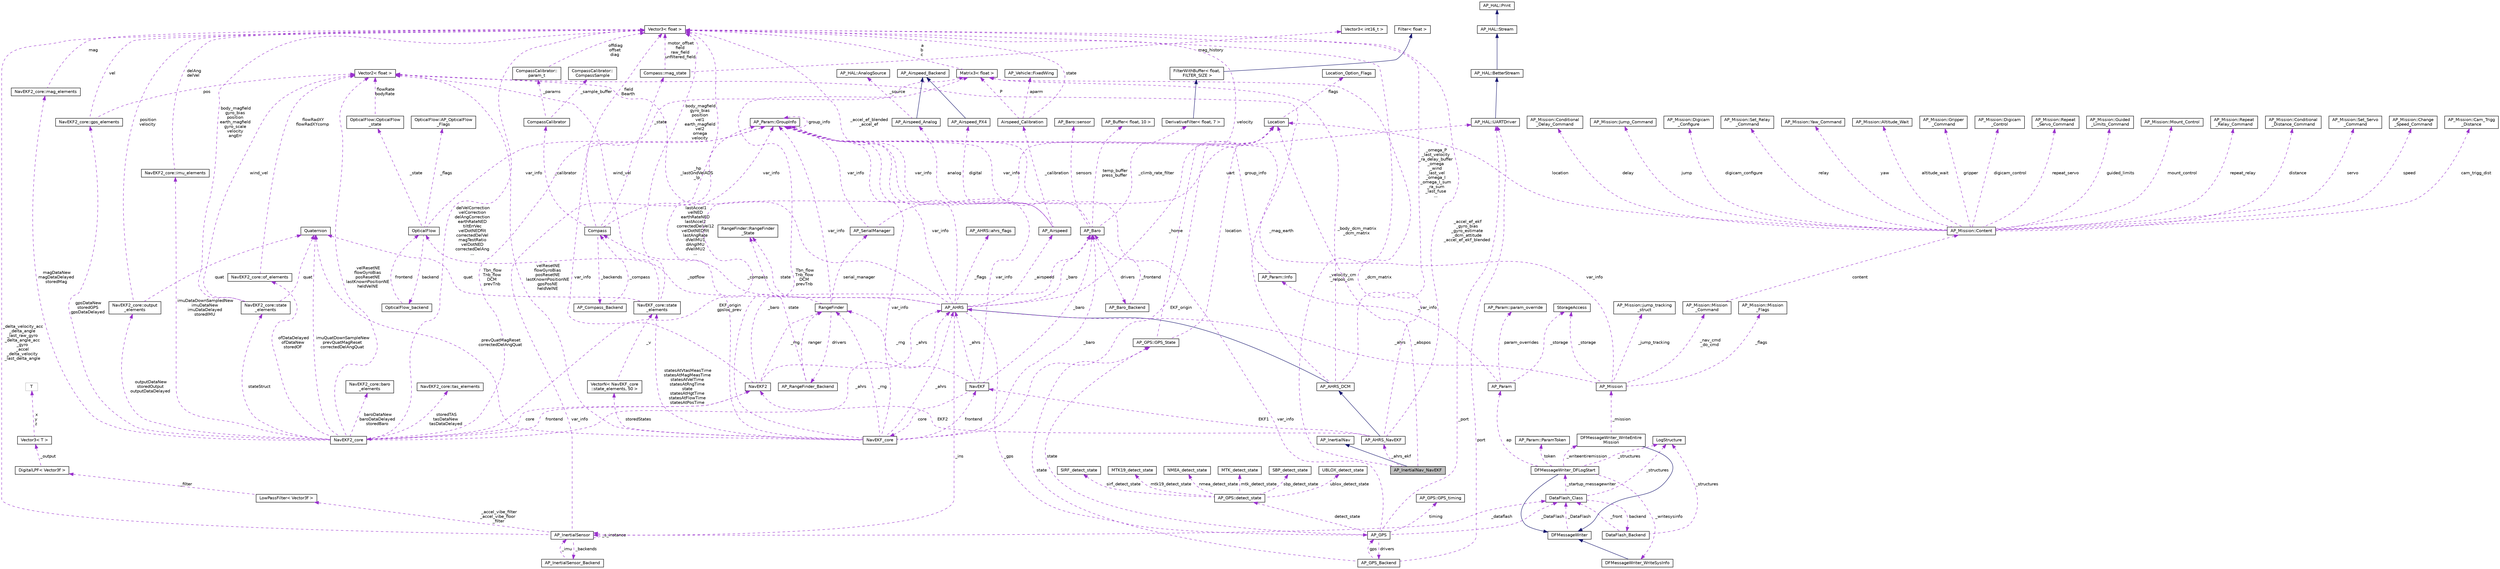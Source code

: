 digraph "AP_InertialNav_NavEKF"
{
 // INTERACTIVE_SVG=YES
  edge [fontname="Helvetica",fontsize="10",labelfontname="Helvetica",labelfontsize="10"];
  node [fontname="Helvetica",fontsize="10",shape=record];
  Node1 [label="AP_InertialNav_NavEKF",height=0.2,width=0.4,color="black", fillcolor="grey75", style="filled", fontcolor="black"];
  Node2 -> Node1 [dir="back",color="midnightblue",fontsize="10",style="solid",fontname="Helvetica"];
  Node2 [label="AP_InertialNav",height=0.2,width=0.4,color="black", fillcolor="white", style="filled",URL="$classAP__InertialNav.html",tooltip="-*- tab-width: 4; Mode: C++; c-basic-offset: 4; indent-tabs-mode: nil -*- "];
  Node3 -> Node1 [dir="back",color="darkorchid3",fontsize="10",style="dashed",label=" _ahrs_ekf" ,fontname="Helvetica"];
  Node3 [label="AP_AHRS_NavEKF",height=0.2,width=0.4,color="black", fillcolor="white", style="filled",URL="$classAP__AHRS__NavEKF.html"];
  Node4 -> Node3 [dir="back",color="midnightblue",fontsize="10",style="solid",fontname="Helvetica"];
  Node4 [label="AP_AHRS_DCM",height=0.2,width=0.4,color="black", fillcolor="white", style="filled",URL="$classAP__AHRS__DCM.html",tooltip="-*- tab-width: 4; Mode: C++; c-basic-offset: 4; indent-tabs-mode: nil -*- "];
  Node5 -> Node4 [dir="back",color="midnightblue",fontsize="10",style="solid",fontname="Helvetica"];
  Node5 [label="AP_AHRS",height=0.2,width=0.4,color="black", fillcolor="white", style="filled",URL="$classAP__AHRS.html"];
  Node6 -> Node5 [dir="back",color="darkorchid3",fontsize="10",style="dashed",label=" _flags" ,fontname="Helvetica"];
  Node6 [label="AP_AHRS::ahrs_flags",height=0.2,width=0.4,color="black", fillcolor="white", style="filled",URL="$structAP__AHRS_1_1ahrs__flags.html"];
  Node7 -> Node5 [dir="back",color="darkorchid3",fontsize="10",style="dashed",label=" _baro" ,fontname="Helvetica"];
  Node7 [label="AP_Baro",height=0.2,width=0.4,color="black", fillcolor="white", style="filled",URL="$classAP__Baro.html"];
  Node8 -> Node7 [dir="back",color="darkorchid3",fontsize="10",style="dashed",label=" sensors" ,fontname="Helvetica"];
  Node8 [label="AP_Baro::sensor",height=0.2,width=0.4,color="black", fillcolor="white", style="filled",URL="$structAP__Baro_1_1sensor.html"];
  Node9 -> Node7 [dir="back",color="darkorchid3",fontsize="10",style="dashed",label=" temp_buffer\npress_buffer" ,fontname="Helvetica"];
  Node9 [label="AP_Buffer\< float, 10 \>",height=0.2,width=0.4,color="black", fillcolor="white", style="filled",URL="$classAP__Buffer.html"];
  Node10 -> Node7 [dir="back",color="darkorchid3",fontsize="10",style="dashed",label=" _climb_rate_filter" ,fontname="Helvetica"];
  Node10 [label="DerivativeFilter\< float, 7 \>",height=0.2,width=0.4,color="black", fillcolor="white", style="filled",URL="$classDerivativeFilter.html"];
  Node11 -> Node10 [dir="back",color="midnightblue",fontsize="10",style="solid",fontname="Helvetica"];
  Node11 [label="FilterWithBuffer\< float,\l FILTER_SIZE \>",height=0.2,width=0.4,color="black", fillcolor="white", style="filled",URL="$classFilterWithBuffer.html"];
  Node12 -> Node11 [dir="back",color="midnightblue",fontsize="10",style="solid",fontname="Helvetica"];
  Node12 [label="Filter\< float \>",height=0.2,width=0.4,color="black", fillcolor="white", style="filled",URL="$classFilter.html"];
  Node13 -> Node7 [dir="back",color="darkorchid3",fontsize="10",style="dashed",label=" var_info" ,fontname="Helvetica"];
  Node13 [label="AP_Param::GroupInfo",height=0.2,width=0.4,color="black", fillcolor="white", style="filled",URL="$structAP__Param_1_1GroupInfo.html"];
  Node13 -> Node13 [dir="back",color="darkorchid3",fontsize="10",style="dashed",label=" group_info" ,fontname="Helvetica"];
  Node14 -> Node7 [dir="back",color="darkorchid3",fontsize="10",style="dashed",label=" drivers" ,fontname="Helvetica"];
  Node14 [label="AP_Baro_Backend",height=0.2,width=0.4,color="black", fillcolor="white", style="filled",URL="$classAP__Baro__Backend.html",tooltip="-*- tab-width: 4; Mode: C++; c-basic-offset: 4; indent-tabs-mode: nil -*- "];
  Node7 -> Node14 [dir="back",color="darkorchid3",fontsize="10",style="dashed",label=" _frontend" ,fontname="Helvetica"];
  Node15 -> Node5 [dir="back",color="darkorchid3",fontsize="10",style="dashed",label=" _optflow" ,fontname="Helvetica"];
  Node15 [label="OpticalFlow",height=0.2,width=0.4,color="black", fillcolor="white", style="filled",URL="$classOpticalFlow.html"];
  Node13 -> Node15 [dir="back",color="darkorchid3",fontsize="10",style="dashed",label=" var_info" ,fontname="Helvetica"];
  Node16 -> Node15 [dir="back",color="darkorchid3",fontsize="10",style="dashed",label=" _state" ,fontname="Helvetica"];
  Node16 [label="OpticalFlow::OpticalFlow\l_state",height=0.2,width=0.4,color="black", fillcolor="white", style="filled",URL="$structOpticalFlow_1_1OpticalFlow__state.html"];
  Node17 -> Node16 [dir="back",color="darkorchid3",fontsize="10",style="dashed",label=" flowRate\nbodyRate" ,fontname="Helvetica"];
  Node17 [label="Vector2\< float \>",height=0.2,width=0.4,color="black", fillcolor="white", style="filled",URL="$structVector2.html"];
  Node18 -> Node15 [dir="back",color="darkorchid3",fontsize="10",style="dashed",label=" backend" ,fontname="Helvetica"];
  Node18 [label="OpticalFlow_backend",height=0.2,width=0.4,color="black", fillcolor="white", style="filled",URL="$classOpticalFlow__backend.html"];
  Node15 -> Node18 [dir="back",color="darkorchid3",fontsize="10",style="dashed",label=" frontend" ,fontname="Helvetica"];
  Node19 -> Node15 [dir="back",color="darkorchid3",fontsize="10",style="dashed",label=" _flags" ,fontname="Helvetica"];
  Node19 [label="OpticalFlow::AP_OpticalFlow\l_Flags",height=0.2,width=0.4,color="black", fillcolor="white", style="filled",URL="$structOpticalFlow_1_1AP__OpticalFlow__Flags.html"];
  Node13 -> Node5 [dir="back",color="darkorchid3",fontsize="10",style="dashed",label=" var_info" ,fontname="Helvetica"];
  Node20 -> Node5 [dir="back",color="darkorchid3",fontsize="10",style="dashed",label=" _accel_ef_blended\n_accel_ef" ,fontname="Helvetica"];
  Node20 [label="Vector3\< float \>",height=0.2,width=0.4,color="black", fillcolor="white", style="filled",URL="$classVector3.html"];
  Node21 -> Node5 [dir="back",color="darkorchid3",fontsize="10",style="dashed",label=" _ins" ,fontname="Helvetica"];
  Node21 [label="AP_InertialSensor",height=0.2,width=0.4,color="black", fillcolor="white", style="filled",URL="$classAP__InertialSensor.html"];
  Node22 -> Node21 [dir="back",color="darkorchid3",fontsize="10",style="dashed",label=" _accel_vibe_filter\n_accel_vibe_floor\l_filter" ,fontname="Helvetica"];
  Node22 [label="LowPassFilter\< Vector3f \>",height=0.2,width=0.4,color="black", fillcolor="white", style="filled",URL="$classLowPassFilter.html"];
  Node23 -> Node22 [dir="back",color="darkorchid3",fontsize="10",style="dashed",label=" _filter" ,fontname="Helvetica"];
  Node23 [label="DigitalLPF\< Vector3f \>",height=0.2,width=0.4,color="black", fillcolor="white", style="filled",URL="$classDigitalLPF.html"];
  Node24 -> Node23 [dir="back",color="darkorchid3",fontsize="10",style="dashed",label=" _output" ,fontname="Helvetica"];
  Node24 [label="Vector3\< T \>",height=0.2,width=0.4,color="black", fillcolor="white", style="filled",URL="$classVector3.html"];
  Node25 -> Node24 [dir="back",color="darkorchid3",fontsize="10",style="dashed",label=" x\ny\nz" ,fontname="Helvetica"];
  Node25 [label="T",height=0.2,width=0.4,color="grey75", fillcolor="white", style="filled"];
  Node26 -> Node21 [dir="back",color="darkorchid3",fontsize="10",style="dashed",label=" _backends" ,fontname="Helvetica"];
  Node26 [label="AP_InertialSensor_Backend",height=0.2,width=0.4,color="black", fillcolor="white", style="filled",URL="$classAP__InertialSensor__Backend.html"];
  Node21 -> Node26 [dir="back",color="darkorchid3",fontsize="10",style="dashed",label=" _imu" ,fontname="Helvetica"];
  Node27 -> Node21 [dir="back",color="darkorchid3",fontsize="10",style="dashed",label=" _dataflash" ,fontname="Helvetica"];
  Node27 [label="DataFlash_Class",height=0.2,width=0.4,color="black", fillcolor="white", style="filled",URL="$classDataFlash__Class.html"];
  Node28 -> Node27 [dir="back",color="darkorchid3",fontsize="10",style="dashed",label=" _structures" ,fontname="Helvetica"];
  Node28 [label="LogStructure",height=0.2,width=0.4,color="black", fillcolor="white", style="filled",URL="$structLogStructure.html"];
  Node29 -> Node27 [dir="back",color="darkorchid3",fontsize="10",style="dashed",label=" backend" ,fontname="Helvetica"];
  Node29 [label="DataFlash_Backend",height=0.2,width=0.4,color="black", fillcolor="white", style="filled",URL="$classDataFlash__Backend.html"];
  Node28 -> Node29 [dir="back",color="darkorchid3",fontsize="10",style="dashed",label=" _structures" ,fontname="Helvetica"];
  Node27 -> Node29 [dir="back",color="darkorchid3",fontsize="10",style="dashed",label=" _front" ,fontname="Helvetica"];
  Node30 -> Node27 [dir="back",color="darkorchid3",fontsize="10",style="dashed",label=" _startup_messagewriter" ,fontname="Helvetica"];
  Node30 [label="DFMessageWriter_DFLogStart",height=0.2,width=0.4,color="black", fillcolor="white", style="filled",URL="$classDFMessageWriter__DFLogStart.html"];
  Node31 -> Node30 [dir="back",color="midnightblue",fontsize="10",style="solid",fontname="Helvetica"];
  Node31 [label="DFMessageWriter",height=0.2,width=0.4,color="black", fillcolor="white", style="filled",URL="$classDFMessageWriter.html"];
  Node27 -> Node31 [dir="back",color="darkorchid3",fontsize="10",style="dashed",label=" _DataFlash" ,fontname="Helvetica"];
  Node32 -> Node30 [dir="back",color="darkorchid3",fontsize="10",style="dashed",label=" _writeentiremission" ,fontname="Helvetica"];
  Node32 [label="DFMessageWriter_WriteEntire\lMission",height=0.2,width=0.4,color="black", fillcolor="white", style="filled",URL="$classDFMessageWriter__WriteEntireMission.html"];
  Node31 -> Node32 [dir="back",color="midnightblue",fontsize="10",style="solid",fontname="Helvetica"];
  Node33 -> Node32 [dir="back",color="darkorchid3",fontsize="10",style="dashed",label=" _mission" ,fontname="Helvetica"];
  Node33 [label="AP_Mission",height=0.2,width=0.4,color="black", fillcolor="white", style="filled",URL="$classAP__Mission.html",tooltip="Object managing Mission. "];
  Node34 -> Node33 [dir="back",color="darkorchid3",fontsize="10",style="dashed",label=" _storage" ,fontname="Helvetica"];
  Node34 [label="StorageAccess",height=0.2,width=0.4,color="black", fillcolor="white", style="filled",URL="$classStorageAccess.html"];
  Node35 -> Node33 [dir="back",color="darkorchid3",fontsize="10",style="dashed",label=" _nav_cmd\n_do_cmd" ,fontname="Helvetica"];
  Node35 [label="AP_Mission::Mission\l_Command",height=0.2,width=0.4,color="black", fillcolor="white", style="filled",URL="$structAP__Mission_1_1Mission__Command.html"];
  Node36 -> Node35 [dir="back",color="darkorchid3",fontsize="10",style="dashed",label=" content" ,fontname="Helvetica"];
  Node36 [label="AP_Mission::Content",height=0.2,width=0.4,color="black", fillcolor="white", style="filled",URL="$unionAP__Mission_1_1Content.html"];
  Node37 -> Node36 [dir="back",color="darkorchid3",fontsize="10",style="dashed",label=" guided_limits" ,fontname="Helvetica"];
  Node37 [label="AP_Mission::Guided\l_Limits_Command",height=0.2,width=0.4,color="black", fillcolor="white", style="filled",URL="$structAP__Mission_1_1Guided__Limits__Command.html"];
  Node38 -> Node36 [dir="back",color="darkorchid3",fontsize="10",style="dashed",label=" mount_control" ,fontname="Helvetica"];
  Node38 [label="AP_Mission::Mount_Control",height=0.2,width=0.4,color="black", fillcolor="white", style="filled",URL="$structAP__Mission_1_1Mount__Control.html"];
  Node39 -> Node36 [dir="back",color="darkorchid3",fontsize="10",style="dashed",label=" repeat_relay" ,fontname="Helvetica"];
  Node39 [label="AP_Mission::Repeat\l_Relay_Command",height=0.2,width=0.4,color="black", fillcolor="white", style="filled",URL="$structAP__Mission_1_1Repeat__Relay__Command.html"];
  Node40 -> Node36 [dir="back",color="darkorchid3",fontsize="10",style="dashed",label=" distance" ,fontname="Helvetica"];
  Node40 [label="AP_Mission::Conditional\l_Distance_Command",height=0.2,width=0.4,color="black", fillcolor="white", style="filled",URL="$structAP__Mission_1_1Conditional__Distance__Command.html"];
  Node41 -> Node36 [dir="back",color="darkorchid3",fontsize="10",style="dashed",label=" servo" ,fontname="Helvetica"];
  Node41 [label="AP_Mission::Set_Servo\l_Command",height=0.2,width=0.4,color="black", fillcolor="white", style="filled",URL="$structAP__Mission_1_1Set__Servo__Command.html"];
  Node42 -> Node36 [dir="back",color="darkorchid3",fontsize="10",style="dashed",label=" speed" ,fontname="Helvetica"];
  Node42 [label="AP_Mission::Change\l_Speed_Command",height=0.2,width=0.4,color="black", fillcolor="white", style="filled",URL="$structAP__Mission_1_1Change__Speed__Command.html"];
  Node43 -> Node36 [dir="back",color="darkorchid3",fontsize="10",style="dashed",label=" cam_trigg_dist" ,fontname="Helvetica"];
  Node43 [label="AP_Mission::Cam_Trigg\l_Distance",height=0.2,width=0.4,color="black", fillcolor="white", style="filled",URL="$structAP__Mission_1_1Cam__Trigg__Distance.html"];
  Node44 -> Node36 [dir="back",color="darkorchid3",fontsize="10",style="dashed",label=" delay" ,fontname="Helvetica"];
  Node44 [label="AP_Mission::Conditional\l_Delay_Command",height=0.2,width=0.4,color="black", fillcolor="white", style="filled",URL="$structAP__Mission_1_1Conditional__Delay__Command.html"];
  Node45 -> Node36 [dir="back",color="darkorchid3",fontsize="10",style="dashed",label=" jump" ,fontname="Helvetica"];
  Node45 [label="AP_Mission::Jump_Command",height=0.2,width=0.4,color="black", fillcolor="white", style="filled",URL="$structAP__Mission_1_1Jump__Command.html"];
  Node46 -> Node36 [dir="back",color="darkorchid3",fontsize="10",style="dashed",label=" location" ,fontname="Helvetica"];
  Node46 [label="Location",height=0.2,width=0.4,color="black", fillcolor="white", style="filled",URL="$structLocation.html"];
  Node47 -> Node46 [dir="back",color="darkorchid3",fontsize="10",style="dashed",label=" flags" ,fontname="Helvetica"];
  Node47 [label="Location_Option_Flags",height=0.2,width=0.4,color="black", fillcolor="white", style="filled",URL="$structLocation__Option__Flags.html"];
  Node48 -> Node36 [dir="back",color="darkorchid3",fontsize="10",style="dashed",label=" digicam_configure" ,fontname="Helvetica"];
  Node48 [label="AP_Mission::Digicam\l_Configure",height=0.2,width=0.4,color="black", fillcolor="white", style="filled",URL="$structAP__Mission_1_1Digicam__Configure.html"];
  Node49 -> Node36 [dir="back",color="darkorchid3",fontsize="10",style="dashed",label=" relay" ,fontname="Helvetica"];
  Node49 [label="AP_Mission::Set_Relay\l_Command",height=0.2,width=0.4,color="black", fillcolor="white", style="filled",URL="$structAP__Mission_1_1Set__Relay__Command.html"];
  Node50 -> Node36 [dir="back",color="darkorchid3",fontsize="10",style="dashed",label=" yaw" ,fontname="Helvetica"];
  Node50 [label="AP_Mission::Yaw_Command",height=0.2,width=0.4,color="black", fillcolor="white", style="filled",URL="$structAP__Mission_1_1Yaw__Command.html"];
  Node51 -> Node36 [dir="back",color="darkorchid3",fontsize="10",style="dashed",label=" altitude_wait" ,fontname="Helvetica"];
  Node51 [label="AP_Mission::Altitude_Wait",height=0.2,width=0.4,color="black", fillcolor="white", style="filled",URL="$structAP__Mission_1_1Altitude__Wait.html"];
  Node52 -> Node36 [dir="back",color="darkorchid3",fontsize="10",style="dashed",label=" gripper" ,fontname="Helvetica"];
  Node52 [label="AP_Mission::Gripper\l_Command",height=0.2,width=0.4,color="black", fillcolor="white", style="filled",URL="$structAP__Mission_1_1Gripper__Command.html"];
  Node53 -> Node36 [dir="back",color="darkorchid3",fontsize="10",style="dashed",label=" digicam_control" ,fontname="Helvetica"];
  Node53 [label="AP_Mission::Digicam\l_Control",height=0.2,width=0.4,color="black", fillcolor="white", style="filled",URL="$structAP__Mission_1_1Digicam__Control.html"];
  Node54 -> Node36 [dir="back",color="darkorchid3",fontsize="10",style="dashed",label=" repeat_servo" ,fontname="Helvetica"];
  Node54 [label="AP_Mission::Repeat\l_Servo_Command",height=0.2,width=0.4,color="black", fillcolor="white", style="filled",URL="$structAP__Mission_1_1Repeat__Servo__Command.html"];
  Node13 -> Node33 [dir="back",color="darkorchid3",fontsize="10",style="dashed",label=" var_info" ,fontname="Helvetica"];
  Node55 -> Node33 [dir="back",color="darkorchid3",fontsize="10",style="dashed",label=" _flags" ,fontname="Helvetica"];
  Node55 [label="AP_Mission::Mission\l_Flags",height=0.2,width=0.4,color="black", fillcolor="white", style="filled",URL="$structAP__Mission_1_1Mission__Flags.html"];
  Node5 -> Node33 [dir="back",color="darkorchid3",fontsize="10",style="dashed",label=" _ahrs" ,fontname="Helvetica"];
  Node56 -> Node33 [dir="back",color="darkorchid3",fontsize="10",style="dashed",label=" _jump_tracking" ,fontname="Helvetica"];
  Node56 [label="AP_Mission::jump_tracking\l_struct",height=0.2,width=0.4,color="black", fillcolor="white", style="filled",URL="$structAP__Mission_1_1jump__tracking__struct.html"];
  Node57 -> Node30 [dir="back",color="darkorchid3",fontsize="10",style="dashed",label=" _writesysinfo" ,fontname="Helvetica"];
  Node57 [label="DFMessageWriter_WriteSysInfo",height=0.2,width=0.4,color="black", fillcolor="white", style="filled",URL="$classDFMessageWriter__WriteSysInfo.html"];
  Node31 -> Node57 [dir="back",color="midnightblue",fontsize="10",style="solid",fontname="Helvetica"];
  Node58 -> Node30 [dir="back",color="darkorchid3",fontsize="10",style="dashed",label=" token" ,fontname="Helvetica"];
  Node58 [label="AP_Param::ParamToken",height=0.2,width=0.4,color="black", fillcolor="white", style="filled",URL="$structAP__Param_1_1ParamToken.html"];
  Node28 -> Node30 [dir="back",color="darkorchid3",fontsize="10",style="dashed",label=" _structures" ,fontname="Helvetica"];
  Node59 -> Node30 [dir="back",color="darkorchid3",fontsize="10",style="dashed",label=" ap" ,fontname="Helvetica"];
  Node59 [label="AP_Param",height=0.2,width=0.4,color="black", fillcolor="white", style="filled",URL="$classAP__Param.html"];
  Node34 -> Node59 [dir="back",color="darkorchid3",fontsize="10",style="dashed",label=" _storage" ,fontname="Helvetica"];
  Node60 -> Node59 [dir="back",color="darkorchid3",fontsize="10",style="dashed",label=" _var_info" ,fontname="Helvetica"];
  Node60 [label="AP_Param::Info",height=0.2,width=0.4,color="black", fillcolor="white", style="filled",URL="$structAP__Param_1_1Info.html"];
  Node13 -> Node60 [dir="back",color="darkorchid3",fontsize="10",style="dashed",label=" group_info" ,fontname="Helvetica"];
  Node61 -> Node59 [dir="back",color="darkorchid3",fontsize="10",style="dashed",label=" param_overrides" ,fontname="Helvetica"];
  Node61 [label="AP_Param::param_override",height=0.2,width=0.4,color="black", fillcolor="white", style="filled",URL="$structAP__Param_1_1param__override.html"];
  Node13 -> Node21 [dir="back",color="darkorchid3",fontsize="10",style="dashed",label=" var_info" ,fontname="Helvetica"];
  Node21 -> Node21 [dir="back",color="darkorchid3",fontsize="10",style="dashed",label=" _s_instance" ,fontname="Helvetica"];
  Node20 -> Node21 [dir="back",color="darkorchid3",fontsize="10",style="dashed",label=" _delta_velocity_acc\n_delta_angle\n_last_raw_gyro\n_delta_angle_acc\n_gyro\n_accel\n_delta_velocity\n_last_delta_angle" ,fontname="Helvetica"];
  Node62 -> Node5 [dir="back",color="darkorchid3",fontsize="10",style="dashed",label=" _airspeed" ,fontname="Helvetica"];
  Node62 [label="AP_Airspeed",height=0.2,width=0.4,color="black", fillcolor="white", style="filled",URL="$classAP__Airspeed.html"];
  Node63 -> Node62 [dir="back",color="darkorchid3",fontsize="10",style="dashed",label=" analog" ,fontname="Helvetica"];
  Node63 [label="AP_Airspeed_Analog",height=0.2,width=0.4,color="black", fillcolor="white", style="filled",URL="$classAP__Airspeed__Analog.html",tooltip="-*- tab-width: 4; Mode: C++; c-basic-offset: 4; indent-tabs-mode: nil -*- "];
  Node64 -> Node63 [dir="back",color="midnightblue",fontsize="10",style="solid",fontname="Helvetica"];
  Node64 [label="AP_Airspeed_Backend",height=0.2,width=0.4,color="black", fillcolor="white", style="filled",URL="$classAP__Airspeed__Backend.html",tooltip="-*- tab-width: 4; Mode: C++; c-basic-offset: 4; indent-tabs-mode: nil -*- "];
  Node65 -> Node63 [dir="back",color="darkorchid3",fontsize="10",style="dashed",label=" _source" ,fontname="Helvetica"];
  Node65 [label="AP_HAL::AnalogSource",height=0.2,width=0.4,color="black", fillcolor="white", style="filled",URL="$classAP__HAL_1_1AnalogSource.html"];
  Node13 -> Node62 [dir="back",color="darkorchid3",fontsize="10",style="dashed",label=" var_info" ,fontname="Helvetica"];
  Node66 -> Node62 [dir="back",color="darkorchid3",fontsize="10",style="dashed",label=" digital" ,fontname="Helvetica"];
  Node66 [label="AP_Airspeed_PX4",height=0.2,width=0.4,color="black", fillcolor="white", style="filled",URL="$classAP__Airspeed__PX4.html",tooltip="-*- tab-width: 4; Mode: C++; c-basic-offset: 4; indent-tabs-mode: nil -*- "];
  Node64 -> Node66 [dir="back",color="midnightblue",fontsize="10",style="solid",fontname="Helvetica"];
  Node67 -> Node62 [dir="back",color="darkorchid3",fontsize="10",style="dashed",label=" _calibration" ,fontname="Helvetica"];
  Node67 [label="Airspeed_Calibration",height=0.2,width=0.4,color="black", fillcolor="white", style="filled",URL="$classAirspeed__Calibration.html",tooltip="-*- tab-width: 4; Mode: C++; c-basic-offset: 4; indent-tabs-mode: nil -*- "];
  Node68 -> Node67 [dir="back",color="darkorchid3",fontsize="10",style="dashed",label=" P" ,fontname="Helvetica"];
  Node68 [label="Matrix3\< float \>",height=0.2,width=0.4,color="black", fillcolor="white", style="filled",URL="$classMatrix3.html"];
  Node20 -> Node68 [dir="back",color="darkorchid3",fontsize="10",style="dashed",label=" a\nb\nc" ,fontname="Helvetica"];
  Node20 -> Node67 [dir="back",color="darkorchid3",fontsize="10",style="dashed",label=" state" ,fontname="Helvetica"];
  Node69 -> Node67 [dir="back",color="darkorchid3",fontsize="10",style="dashed",label=" aparm" ,fontname="Helvetica"];
  Node69 [label="AP_Vehicle::FixedWing",height=0.2,width=0.4,color="black", fillcolor="white", style="filled",URL="$structAP__Vehicle_1_1FixedWing.html"];
  Node17 -> Node5 [dir="back",color="darkorchid3",fontsize="10",style="dashed",label=" _hp\n_lastGndVelADS\n_lp" ,fontname="Helvetica"];
  Node70 -> Node5 [dir="back",color="darkorchid3",fontsize="10",style="dashed",label=" _gps" ,fontname="Helvetica"];
  Node70 [label="AP_GPS",height=0.2,width=0.4,color="black", fillcolor="white", style="filled",URL="$classAP__GPS.html"];
  Node71 -> Node70 [dir="back",color="darkorchid3",fontsize="10",style="dashed",label=" detect_state" ,fontname="Helvetica"];
  Node71 [label="AP_GPS::detect_state",height=0.2,width=0.4,color="black", fillcolor="white", style="filled",URL="$structAP__GPS_1_1detect__state.html"];
  Node72 -> Node71 [dir="back",color="darkorchid3",fontsize="10",style="dashed",label=" sbp_detect_state" ,fontname="Helvetica"];
  Node72 [label="SBP_detect_state",height=0.2,width=0.4,color="black", fillcolor="white", style="filled",URL="$structSBP__detect__state.html"];
  Node73 -> Node71 [dir="back",color="darkorchid3",fontsize="10",style="dashed",label=" ublox_detect_state" ,fontname="Helvetica"];
  Node73 [label="UBLOX_detect_state",height=0.2,width=0.4,color="black", fillcolor="white", style="filled",URL="$structUBLOX__detect__state.html"];
  Node74 -> Node71 [dir="back",color="darkorchid3",fontsize="10",style="dashed",label=" sirf_detect_state" ,fontname="Helvetica"];
  Node74 [label="SIRF_detect_state",height=0.2,width=0.4,color="black", fillcolor="white", style="filled",URL="$structSIRF__detect__state.html"];
  Node75 -> Node71 [dir="back",color="darkorchid3",fontsize="10",style="dashed",label=" mtk19_detect_state" ,fontname="Helvetica"];
  Node75 [label="MTK19_detect_state",height=0.2,width=0.4,color="black", fillcolor="white", style="filled",URL="$structMTK19__detect__state.html"];
  Node76 -> Node71 [dir="back",color="darkorchid3",fontsize="10",style="dashed",label=" nmea_detect_state" ,fontname="Helvetica"];
  Node76 [label="NMEA_detect_state",height=0.2,width=0.4,color="black", fillcolor="white", style="filled",URL="$structNMEA__detect__state.html"];
  Node77 -> Node71 [dir="back",color="darkorchid3",fontsize="10",style="dashed",label=" mtk_detect_state" ,fontname="Helvetica"];
  Node77 [label="MTK_detect_state",height=0.2,width=0.4,color="black", fillcolor="white", style="filled",URL="$structMTK__detect__state.html"];
  Node78 -> Node70 [dir="back",color="darkorchid3",fontsize="10",style="dashed",label=" timing" ,fontname="Helvetica"];
  Node78 [label="AP_GPS::GPS_timing",height=0.2,width=0.4,color="black", fillcolor="white", style="filled",URL="$structAP__GPS_1_1GPS__timing.html"];
  Node79 -> Node70 [dir="back",color="darkorchid3",fontsize="10",style="dashed",label=" drivers" ,fontname="Helvetica"];
  Node79 [label="AP_GPS_Backend",height=0.2,width=0.4,color="black", fillcolor="white", style="filled",URL="$classAP__GPS__Backend.html"];
  Node80 -> Node79 [dir="back",color="darkorchid3",fontsize="10",style="dashed",label=" port" ,fontname="Helvetica"];
  Node80 [label="AP_HAL::UARTDriver",height=0.2,width=0.4,color="black", fillcolor="white", style="filled",URL="$classAP__HAL_1_1UARTDriver.html"];
  Node81 -> Node80 [dir="back",color="midnightblue",fontsize="10",style="solid",fontname="Helvetica"];
  Node81 [label="AP_HAL::BetterStream",height=0.2,width=0.4,color="black", fillcolor="white", style="filled",URL="$classAP__HAL_1_1BetterStream.html"];
  Node82 -> Node81 [dir="back",color="midnightblue",fontsize="10",style="solid",fontname="Helvetica"];
  Node82 [label="AP_HAL::Stream",height=0.2,width=0.4,color="black", fillcolor="white", style="filled",URL="$classAP__HAL_1_1Stream.html"];
  Node83 -> Node82 [dir="back",color="midnightblue",fontsize="10",style="solid",fontname="Helvetica"];
  Node83 [label="AP_HAL::Print",height=0.2,width=0.4,color="black", fillcolor="white", style="filled",URL="$classAP__HAL_1_1Print.html"];
  Node70 -> Node79 [dir="back",color="darkorchid3",fontsize="10",style="dashed",label=" gps" ,fontname="Helvetica"];
  Node84 -> Node79 [dir="back",color="darkorchid3",fontsize="10",style="dashed",label=" state" ,fontname="Helvetica"];
  Node84 [label="AP_GPS::GPS_State",height=0.2,width=0.4,color="black", fillcolor="white", style="filled",URL="$structAP__GPS_1_1GPS__State.html"];
  Node20 -> Node84 [dir="back",color="darkorchid3",fontsize="10",style="dashed",label=" velocity" ,fontname="Helvetica"];
  Node46 -> Node84 [dir="back",color="darkorchid3",fontsize="10",style="dashed",label=" location" ,fontname="Helvetica"];
  Node27 -> Node70 [dir="back",color="darkorchid3",fontsize="10",style="dashed",label=" _DataFlash" ,fontname="Helvetica"];
  Node80 -> Node70 [dir="back",color="darkorchid3",fontsize="10",style="dashed",label=" _port" ,fontname="Helvetica"];
  Node13 -> Node70 [dir="back",color="darkorchid3",fontsize="10",style="dashed",label=" var_info" ,fontname="Helvetica"];
  Node84 -> Node70 [dir="back",color="darkorchid3",fontsize="10",style="dashed",label=" state" ,fontname="Helvetica"];
  Node46 -> Node5 [dir="back",color="darkorchid3",fontsize="10",style="dashed",label=" _home" ,fontname="Helvetica"];
  Node85 -> Node5 [dir="back",color="darkorchid3",fontsize="10",style="dashed",label=" _compass" ,fontname="Helvetica"];
  Node85 [label="Compass",height=0.2,width=0.4,color="black", fillcolor="white", style="filled",URL="$classCompass.html"];
  Node13 -> Node85 [dir="back",color="darkorchid3",fontsize="10",style="dashed",label=" var_info" ,fontname="Helvetica"];
  Node20 -> Node85 [dir="back",color="darkorchid3",fontsize="10",style="dashed",label=" field\nBearth" ,fontname="Helvetica"];
  Node86 -> Node85 [dir="back",color="darkorchid3",fontsize="10",style="dashed",label=" _calibrator" ,fontname="Helvetica"];
  Node86 [label="CompassCalibrator",height=0.2,width=0.4,color="black", fillcolor="white", style="filled",URL="$classCompassCalibrator.html"];
  Node87 -> Node86 [dir="back",color="darkorchid3",fontsize="10",style="dashed",label=" _params" ,fontname="Helvetica"];
  Node87 [label="CompassCalibrator::\lparam_t",height=0.2,width=0.4,color="black", fillcolor="white", style="filled",URL="$classCompassCalibrator_1_1param__t.html"];
  Node20 -> Node87 [dir="back",color="darkorchid3",fontsize="10",style="dashed",label=" offdiag\noffset\ndiag" ,fontname="Helvetica"];
  Node88 -> Node86 [dir="back",color="darkorchid3",fontsize="10",style="dashed",label=" _sample_buffer" ,fontname="Helvetica"];
  Node88 [label="CompassCalibrator::\lCompassSample",height=0.2,width=0.4,color="black", fillcolor="white", style="filled",URL="$classCompassCalibrator_1_1CompassSample.html"];
  Node89 -> Node85 [dir="back",color="darkorchid3",fontsize="10",style="dashed",label=" _backends" ,fontname="Helvetica"];
  Node89 [label="AP_Compass_Backend",height=0.2,width=0.4,color="black", fillcolor="white", style="filled",URL="$classAP__Compass__Backend.html"];
  Node85 -> Node89 [dir="back",color="darkorchid3",fontsize="10",style="dashed",label=" _compass" ,fontname="Helvetica"];
  Node90 -> Node85 [dir="back",color="darkorchid3",fontsize="10",style="dashed",label=" _state" ,fontname="Helvetica"];
  Node90 [label="Compass::mag_state",height=0.2,width=0.4,color="black", fillcolor="white", style="filled",URL="$structCompass_1_1mag__state.html"];
  Node20 -> Node90 [dir="back",color="darkorchid3",fontsize="10",style="dashed",label=" motor_offset\nfield\nraw_field\nunfiltered_field" ,fontname="Helvetica"];
  Node91 -> Node90 [dir="back",color="darkorchid3",fontsize="10",style="dashed",label=" mag_history" ,fontname="Helvetica"];
  Node91 [label="Vector3\< int16_t \>",height=0.2,width=0.4,color="black", fillcolor="white", style="filled",URL="$classVector3.html"];
  Node68 -> Node4 [dir="back",color="darkorchid3",fontsize="10",style="dashed",label=" _body_dcm_matrix\n_dcm_matrix" ,fontname="Helvetica"];
  Node20 -> Node4 [dir="back",color="darkorchid3",fontsize="10",style="dashed",label=" _omega_P\n_last_velocity\n_ra_delay_buffer\n_omega\n_wind\n_last_vel\n_omega_I\n_omega_I_sum\n_ra_sum\n_last_fuse\n..." ,fontname="Helvetica"];
  Node17 -> Node4 [dir="back",color="darkorchid3",fontsize="10",style="dashed",label=" _mag_earth" ,fontname="Helvetica"];
  Node68 -> Node3 [dir="back",color="darkorchid3",fontsize="10",style="dashed",label=" _dcm_matrix" ,fontname="Helvetica"];
  Node92 -> Node3 [dir="back",color="darkorchid3",fontsize="10",style="dashed",label=" EKF2" ,fontname="Helvetica"];
  Node92 [label="NavEKF2",height=0.2,width=0.4,color="black", fillcolor="white", style="filled",URL="$classNavEKF2.html"];
  Node7 -> Node92 [dir="back",color="darkorchid3",fontsize="10",style="dashed",label=" _baro" ,fontname="Helvetica"];
  Node13 -> Node92 [dir="back",color="darkorchid3",fontsize="10",style="dashed",label=" var_info" ,fontname="Helvetica"];
  Node93 -> Node92 [dir="back",color="darkorchid3",fontsize="10",style="dashed",label=" _rng" ,fontname="Helvetica"];
  Node93 [label="RangeFinder",height=0.2,width=0.4,color="black", fillcolor="white", style="filled",URL="$classRangeFinder.html"];
  Node94 -> Node93 [dir="back",color="darkorchid3",fontsize="10",style="dashed",label=" serial_manager" ,fontname="Helvetica"];
  Node94 [label="AP_SerialManager",height=0.2,width=0.4,color="black", fillcolor="white", style="filled",URL="$classAP__SerialManager.html"];
  Node80 -> Node94 [dir="back",color="darkorchid3",fontsize="10",style="dashed",label=" uart" ,fontname="Helvetica"];
  Node13 -> Node94 [dir="back",color="darkorchid3",fontsize="10",style="dashed",label=" var_info" ,fontname="Helvetica"];
  Node95 -> Node93 [dir="back",color="darkorchid3",fontsize="10",style="dashed",label=" state" ,fontname="Helvetica"];
  Node95 [label="RangeFinder::RangeFinder\l_State",height=0.2,width=0.4,color="black", fillcolor="white", style="filled",URL="$structRangeFinder_1_1RangeFinder__State.html"];
  Node13 -> Node93 [dir="back",color="darkorchid3",fontsize="10",style="dashed",label=" var_info" ,fontname="Helvetica"];
  Node96 -> Node93 [dir="back",color="darkorchid3",fontsize="10",style="dashed",label=" drivers" ,fontname="Helvetica"];
  Node96 [label="AP_RangeFinder_Backend",height=0.2,width=0.4,color="black", fillcolor="white", style="filled",URL="$classAP__RangeFinder__Backend.html"];
  Node95 -> Node96 [dir="back",color="darkorchid3",fontsize="10",style="dashed",label=" state" ,fontname="Helvetica"];
  Node93 -> Node96 [dir="back",color="darkorchid3",fontsize="10",style="dashed",label=" ranger" ,fontname="Helvetica"];
  Node5 -> Node92 [dir="back",color="darkorchid3",fontsize="10",style="dashed",label=" _ahrs" ,fontname="Helvetica"];
  Node97 -> Node92 [dir="back",color="darkorchid3",fontsize="10",style="dashed",label=" core" ,fontname="Helvetica"];
  Node97 [label="NavEKF2_core",height=0.2,width=0.4,color="black", fillcolor="white", style="filled",URL="$classNavEKF2__core.html"];
  Node98 -> Node97 [dir="back",color="darkorchid3",fontsize="10",style="dashed",label=" magDataNew\nmagDataDelayed\nstoredMag" ,fontname="Helvetica"];
  Node98 [label="NavEKF2_core::mag_elements",height=0.2,width=0.4,color="black", fillcolor="white", style="filled",URL="$structNavEKF2__core_1_1mag__elements.html"];
  Node20 -> Node98 [dir="back",color="darkorchid3",fontsize="10",style="dashed",label=" mag" ,fontname="Helvetica"];
  Node68 -> Node97 [dir="back",color="darkorchid3",fontsize="10",style="dashed",label=" Tbn_flow\nTnb_flow\nDCM\nprevTnb" ,fontname="Helvetica"];
  Node92 -> Node97 [dir="back",color="darkorchid3",fontsize="10",style="dashed",label=" frontend" ,fontname="Helvetica"];
  Node99 -> Node97 [dir="back",color="darkorchid3",fontsize="10",style="dashed",label=" baroDataNew\nbaroDataDelayed\nstoredBaro" ,fontname="Helvetica"];
  Node99 [label="NavEKF2_core::baro\l_elements",height=0.2,width=0.4,color="black", fillcolor="white", style="filled",URL="$structNavEKF2__core_1_1baro__elements.html"];
  Node100 -> Node97 [dir="back",color="darkorchid3",fontsize="10",style="dashed",label=" ofDataDelayed\nofDataNew\nstoredOF" ,fontname="Helvetica"];
  Node100 [label="NavEKF2_core::of_elements",height=0.2,width=0.4,color="black", fillcolor="white", style="filled",URL="$structNavEKF2__core_1_1of__elements.html"];
  Node17 -> Node100 [dir="back",color="darkorchid3",fontsize="10",style="dashed",label=" flowRadXY\nflowRadXYcomp" ,fontname="Helvetica"];
  Node101 -> Node97 [dir="back",color="darkorchid3",fontsize="10",style="dashed",label=" storedTAS\ntasDataNew\ntasDataDelayed" ,fontname="Helvetica"];
  Node101 [label="NavEKF2_core::tas_elements",height=0.2,width=0.4,color="black", fillcolor="white", style="filled",URL="$structNavEKF2__core_1_1tas__elements.html"];
  Node102 -> Node97 [dir="back",color="darkorchid3",fontsize="10",style="dashed",label=" imuQuatDownSampleNew\nprevQuatMagReset\ncorrectedDelAngQuat" ,fontname="Helvetica"];
  Node102 [label="Quaternion",height=0.2,width=0.4,color="black", fillcolor="white", style="filled",URL="$classQuaternion.html"];
  Node103 -> Node97 [dir="back",color="darkorchid3",fontsize="10",style="dashed",label=" stateStruct" ,fontname="Helvetica"];
  Node103 [label="NavEKF2_core::state\l_elements",height=0.2,width=0.4,color="black", fillcolor="white", style="filled",URL="$structNavEKF2__core_1_1state__elements.html"];
  Node102 -> Node103 [dir="back",color="darkorchid3",fontsize="10",style="dashed",label=" quat" ,fontname="Helvetica"];
  Node20 -> Node103 [dir="back",color="darkorchid3",fontsize="10",style="dashed",label=" body_magfield\ngyro_bias\nposition\nearth_magfield\ngyro_scale\nvelocity\nangErr" ,fontname="Helvetica"];
  Node17 -> Node103 [dir="back",color="darkorchid3",fontsize="10",style="dashed",label=" wind_vel" ,fontname="Helvetica"];
  Node104 -> Node97 [dir="back",color="darkorchid3",fontsize="10",style="dashed",label=" imuDataDownSampledNew\nimuDataNew\nimuDataDelayed\nstoredIMU" ,fontname="Helvetica"];
  Node104 [label="NavEKF2_core::imu_elements",height=0.2,width=0.4,color="black", fillcolor="white", style="filled",URL="$structNavEKF2__core_1_1imu__elements.html"];
  Node20 -> Node104 [dir="back",color="darkorchid3",fontsize="10",style="dashed",label=" delAng\ndelVel" ,fontname="Helvetica"];
  Node20 -> Node97 [dir="back",color="darkorchid3",fontsize="10",style="dashed",label=" delVelCorrection\nvelCorrection\ndelAngCorrection\nearthRateNED\ntiltErrVec\nvelDotNEDfilt\ncorrectedDelVel\nmagTestRatio\nvelDotNED\ncorrectedDelAng\n..." ,fontname="Helvetica"];
  Node17 -> Node97 [dir="back",color="darkorchid3",fontsize="10",style="dashed",label=" velResetNE\nflowGyroBias\nposResetNE\nlastKnownPositionNE\nheldVelNE" ,fontname="Helvetica"];
  Node105 -> Node97 [dir="back",color="darkorchid3",fontsize="10",style="dashed",label=" outputDataNew\nstoredOutput\noutputDataDelayed" ,fontname="Helvetica"];
  Node105 [label="NavEKF2_core::output\l_elements",height=0.2,width=0.4,color="black", fillcolor="white", style="filled",URL="$structNavEKF2__core_1_1output__elements.html"];
  Node102 -> Node105 [dir="back",color="darkorchid3",fontsize="10",style="dashed",label=" quat" ,fontname="Helvetica"];
  Node20 -> Node105 [dir="back",color="darkorchid3",fontsize="10",style="dashed",label=" position\nvelocity" ,fontname="Helvetica"];
  Node106 -> Node97 [dir="back",color="darkorchid3",fontsize="10",style="dashed",label=" gpsDataNew\nstoredGPS\ngpsDataDelayed" ,fontname="Helvetica"];
  Node106 [label="NavEKF2_core::gps_elements",height=0.2,width=0.4,color="black", fillcolor="white", style="filled",URL="$structNavEKF2__core_1_1gps__elements.html"];
  Node20 -> Node106 [dir="back",color="darkorchid3",fontsize="10",style="dashed",label=" vel" ,fontname="Helvetica"];
  Node17 -> Node106 [dir="back",color="darkorchid3",fontsize="10",style="dashed",label=" pos" ,fontname="Helvetica"];
  Node5 -> Node97 [dir="back",color="darkorchid3",fontsize="10",style="dashed",label=" _ahrs" ,fontname="Helvetica"];
  Node46 -> Node97 [dir="back",color="darkorchid3",fontsize="10",style="dashed",label=" EKF_origin\ngpsloc_prev" ,fontname="Helvetica"];
  Node20 -> Node3 [dir="back",color="darkorchid3",fontsize="10",style="dashed",label=" _accel_ef_ekf\n_gyro_bias\n_gyro_estimate\n_dcm_attitude\n_accel_ef_ekf_blended" ,fontname="Helvetica"];
  Node107 -> Node3 [dir="back",color="darkorchid3",fontsize="10",style="dashed",label=" EKF1" ,fontname="Helvetica"];
  Node107 [label="NavEKF",height=0.2,width=0.4,color="black", fillcolor="white", style="filled",URL="$classNavEKF.html"];
  Node7 -> Node107 [dir="back",color="darkorchid3",fontsize="10",style="dashed",label=" _baro" ,fontname="Helvetica"];
  Node13 -> Node107 [dir="back",color="darkorchid3",fontsize="10",style="dashed",label=" var_info" ,fontname="Helvetica"];
  Node93 -> Node107 [dir="back",color="darkorchid3",fontsize="10",style="dashed",label=" _rng" ,fontname="Helvetica"];
  Node5 -> Node107 [dir="back",color="darkorchid3",fontsize="10",style="dashed",label=" _ahrs" ,fontname="Helvetica"];
  Node108 -> Node107 [dir="back",color="darkorchid3",fontsize="10",style="dashed",label=" core" ,fontname="Helvetica"];
  Node108 [label="NavEKF_core",height=0.2,width=0.4,color="black", fillcolor="white", style="filled",URL="$classNavEKF__core.html"];
  Node68 -> Node108 [dir="back",color="darkorchid3",fontsize="10",style="dashed",label=" Tbn_flow\nTnb_flow\nDCM\nprevTnb" ,fontname="Helvetica"];
  Node109 -> Node108 [dir="back",color="darkorchid3",fontsize="10",style="dashed",label=" storedStates" ,fontname="Helvetica"];
  Node109 [label="VectorN\< NavEKF_core\l::state_elements, 50 \>",height=0.2,width=0.4,color="black", fillcolor="white", style="filled",URL="$classVectorN.html"];
  Node110 -> Node109 [dir="back",color="darkorchid3",fontsize="10",style="dashed",label=" _v" ,fontname="Helvetica"];
  Node110 [label="NavEKF_core::state\l_elements",height=0.2,width=0.4,color="black", fillcolor="white", style="filled",URL="$structNavEKF__core_1_1state__elements.html"];
  Node102 -> Node110 [dir="back",color="darkorchid3",fontsize="10",style="dashed",label=" quat" ,fontname="Helvetica"];
  Node20 -> Node110 [dir="back",color="darkorchid3",fontsize="10",style="dashed",label=" body_magfield\ngyro_bias\nposition\nvel1\nearth_magfield\nvel2\nomega\nvelocity" ,fontname="Helvetica"];
  Node17 -> Node110 [dir="back",color="darkorchid3",fontsize="10",style="dashed",label=" wind_vel" ,fontname="Helvetica"];
  Node110 -> Node108 [dir="back",color="darkorchid3",fontsize="10",style="dashed",label=" statesAtVtasMeasTime\nstatesAtMagMeasTime\nstatesAtVelTime\nstatesAtRngTime\nstate\nstatesAtHgtTime\nstatesAtFlowTime\nstatesAtPosTime" ,fontname="Helvetica"];
  Node102 -> Node108 [dir="back",color="darkorchid3",fontsize="10",style="dashed",label=" prevQuatMagReset\ncorrectedDelAngQuat" ,fontname="Helvetica"];
  Node7 -> Node108 [dir="back",color="darkorchid3",fontsize="10",style="dashed",label=" _baro" ,fontname="Helvetica"];
  Node13 -> Node108 [dir="back",color="darkorchid3",fontsize="10",style="dashed",label=" var_info" ,fontname="Helvetica"];
  Node20 -> Node108 [dir="back",color="darkorchid3",fontsize="10",style="dashed",label=" lastAccel1\nvelNED\nearthRateNED\nlastAccel2\ncorrectedDelVel12\nvelDotNEDfilt\nlastAngRate\ndVelIMU1\ndAngIMU\ndVelIMU2\n..." ,fontname="Helvetica"];
  Node17 -> Node108 [dir="back",color="darkorchid3",fontsize="10",style="dashed",label=" velResetNE\nflowGyroBias\nposResetNE\nlastKnownPositionNE\ngpsPosNE\nheldVelNE" ,fontname="Helvetica"];
  Node93 -> Node108 [dir="back",color="darkorchid3",fontsize="10",style="dashed",label=" _rng" ,fontname="Helvetica"];
  Node5 -> Node108 [dir="back",color="darkorchid3",fontsize="10",style="dashed",label=" _ahrs" ,fontname="Helvetica"];
  Node46 -> Node108 [dir="back",color="darkorchid3",fontsize="10",style="dashed",label=" EKF_origin" ,fontname="Helvetica"];
  Node107 -> Node108 [dir="back",color="darkorchid3",fontsize="10",style="dashed",label=" frontend" ,fontname="Helvetica"];
  Node20 -> Node1 [dir="back",color="darkorchid3",fontsize="10",style="dashed",label=" _velocity_cm\n_relpos_cm" ,fontname="Helvetica"];
  Node46 -> Node1 [dir="back",color="darkorchid3",fontsize="10",style="dashed",label=" _abspos" ,fontname="Helvetica"];
}
